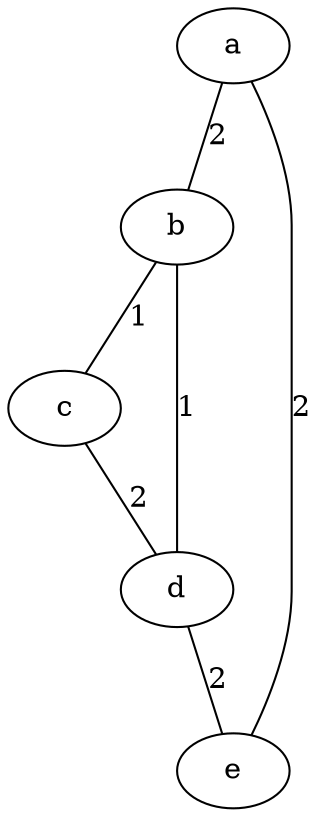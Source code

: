 graph {
    a -- b [weight="2", label="2"];
    b -- c [weight="1", label="1"];
    c -- d [weight="2", label="2"];
    b -- d [weight="1", label="1"];
    e -- a [weight="2", label="2"];
    d -- e [weight="2", label="2"];
}
